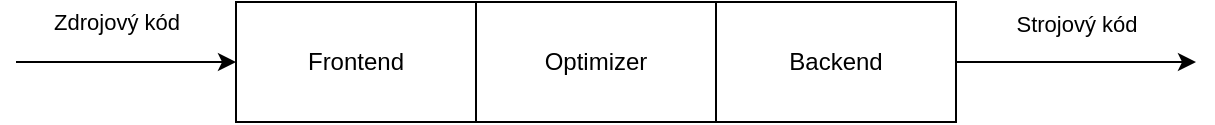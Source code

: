 <mxfile version="18.0.2" type="github">
  <diagram id="3hrDRNXKjOxmvs936XNe" name="Page-1">
    <mxGraphModel dx="1422" dy="762" grid="1" gridSize="10" guides="1" tooltips="1" connect="1" arrows="1" fold="1" page="1" pageScale="1" pageWidth="827" pageHeight="1169" math="0" shadow="0">
      <root>
        <mxCell id="0" />
        <mxCell id="1" parent="0" />
        <mxCell id="FWmKSJrcjIYoC9vwGYjs-5" value="Zdrojový kód" style="edgeStyle=orthogonalEdgeStyle;rounded=0;orthogonalLoop=1;jettySize=auto;html=1;startArrow=classic;startFill=1;endArrow=none;endFill=0;" edge="1" parent="1" source="FWmKSJrcjIYoC9vwGYjs-1">
          <mxGeometry x="0.091" y="-20" relative="1" as="geometry">
            <mxPoint x="100" y="310" as="targetPoint" />
            <mxPoint as="offset" />
          </mxGeometry>
        </mxCell>
        <mxCell id="FWmKSJrcjIYoC9vwGYjs-1" value="Frontend" style="rounded=0;whiteSpace=wrap;html=1;" vertex="1" parent="1">
          <mxGeometry x="210" y="280" width="120" height="60" as="geometry" />
        </mxCell>
        <mxCell id="FWmKSJrcjIYoC9vwGYjs-2" value="Optimizer" style="rounded=0;whiteSpace=wrap;html=1;" vertex="1" parent="1">
          <mxGeometry x="330" y="280" width="120" height="60" as="geometry" />
        </mxCell>
        <mxCell id="FWmKSJrcjIYoC9vwGYjs-4" value="Strojový kód" style="edgeStyle=orthogonalEdgeStyle;rounded=0;orthogonalLoop=1;jettySize=auto;html=1;" edge="1" parent="1" source="FWmKSJrcjIYoC9vwGYjs-3">
          <mxGeometry y="20" relative="1" as="geometry">
            <mxPoint x="690" y="310" as="targetPoint" />
            <mxPoint as="offset" />
          </mxGeometry>
        </mxCell>
        <mxCell id="FWmKSJrcjIYoC9vwGYjs-3" value="Backend" style="rounded=0;whiteSpace=wrap;html=1;" vertex="1" parent="1">
          <mxGeometry x="450" y="280" width="120" height="60" as="geometry" />
        </mxCell>
      </root>
    </mxGraphModel>
  </diagram>
</mxfile>
